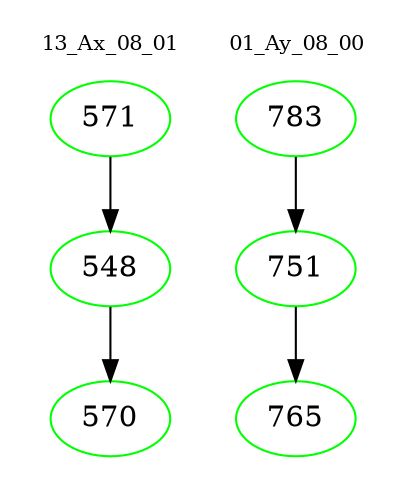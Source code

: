 digraph{
subgraph cluster_0 {
color = white
label = "13_Ax_08_01";
fontsize=10;
T0_571 [label="571", color="green"]
T0_571 -> T0_548 [color="black"]
T0_548 [label="548", color="green"]
T0_548 -> T0_570 [color="black"]
T0_570 [label="570", color="green"]
}
subgraph cluster_1 {
color = white
label = "01_Ay_08_00";
fontsize=10;
T1_783 [label="783", color="green"]
T1_783 -> T1_751 [color="black"]
T1_751 [label="751", color="green"]
T1_751 -> T1_765 [color="black"]
T1_765 [label="765", color="green"]
}
}
